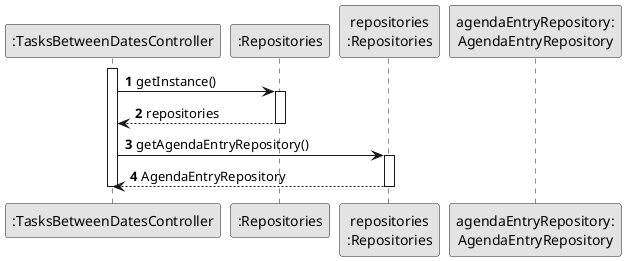 @startuml
skinparam monochrome true
skinparam packageStyle rectangle
skinparam shadowing false

autonumber

participant ":TasksBetweenDatesController" as CTRL
participant ":Repositories" as RepositorySingleton
participant "repositories\n:Repositories" as PLAT
participant "agendaEntryRepository:\nAgendaEntryRepository" as Repo

activate CTRL

CTRL -> RepositorySingleton : getInstance()
activate RepositorySingleton

RepositorySingleton --> CTRL: repositories
deactivate RepositorySingleton

CTRL -> PLAT : getAgendaEntryRepository()
activate PLAT

PLAT --> CTRL: AgendaEntryRepository
deactivate PLAT

deactivate CTRL
@enduml
